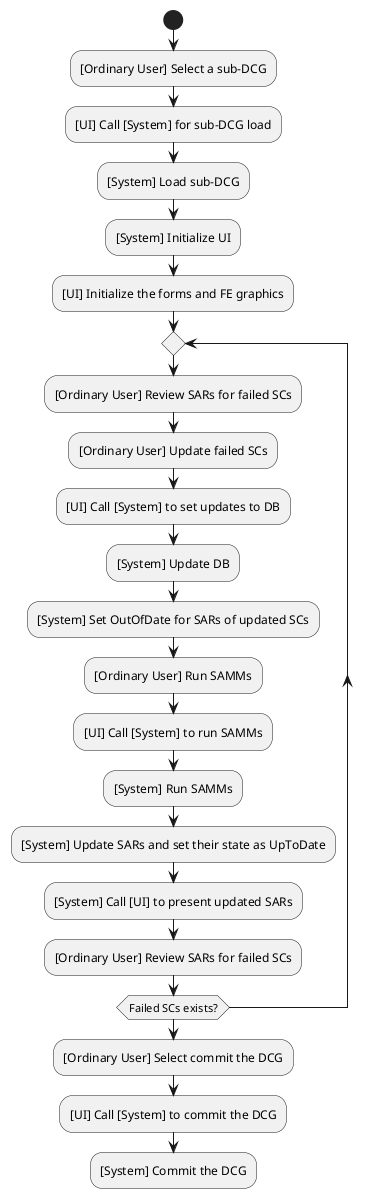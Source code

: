 @startuml use_case_diagram_2

start
:[Ordinary User] Select a sub-DCG;
:[UI] Call [System] for sub-DCG load;
:[System] Load sub-DCG;
:[System] Initialize UI;
:[UI] Initialize the forms and FE graphics;

repeat
  :[Ordinary User] Review SARs for failed SCs;
  :[Ordinary User] Update failed SCs;
  :[UI] Call [System] to set updates to DB;
  :[System] Update DB;
  :[System] Set OutOfDate for SARs of updated SCs;
  :[Ordinary User] Run SAMMs;
  :[UI] Call [System] to run SAMMs;
  :[System] Run SAMMs;
  :[System] Update SARs and set their state as UpToDate;
  :[System] Call [UI] to present updated SARs;
  :[Ordinary User] Review SARs for failed SCs;
repeat while (Failed SCs exists?)

:[Ordinary User] Select commit the DCG;
:[UI] Call [System] to commit the DCG;
:[System] Commit the DCG;

@enduml
